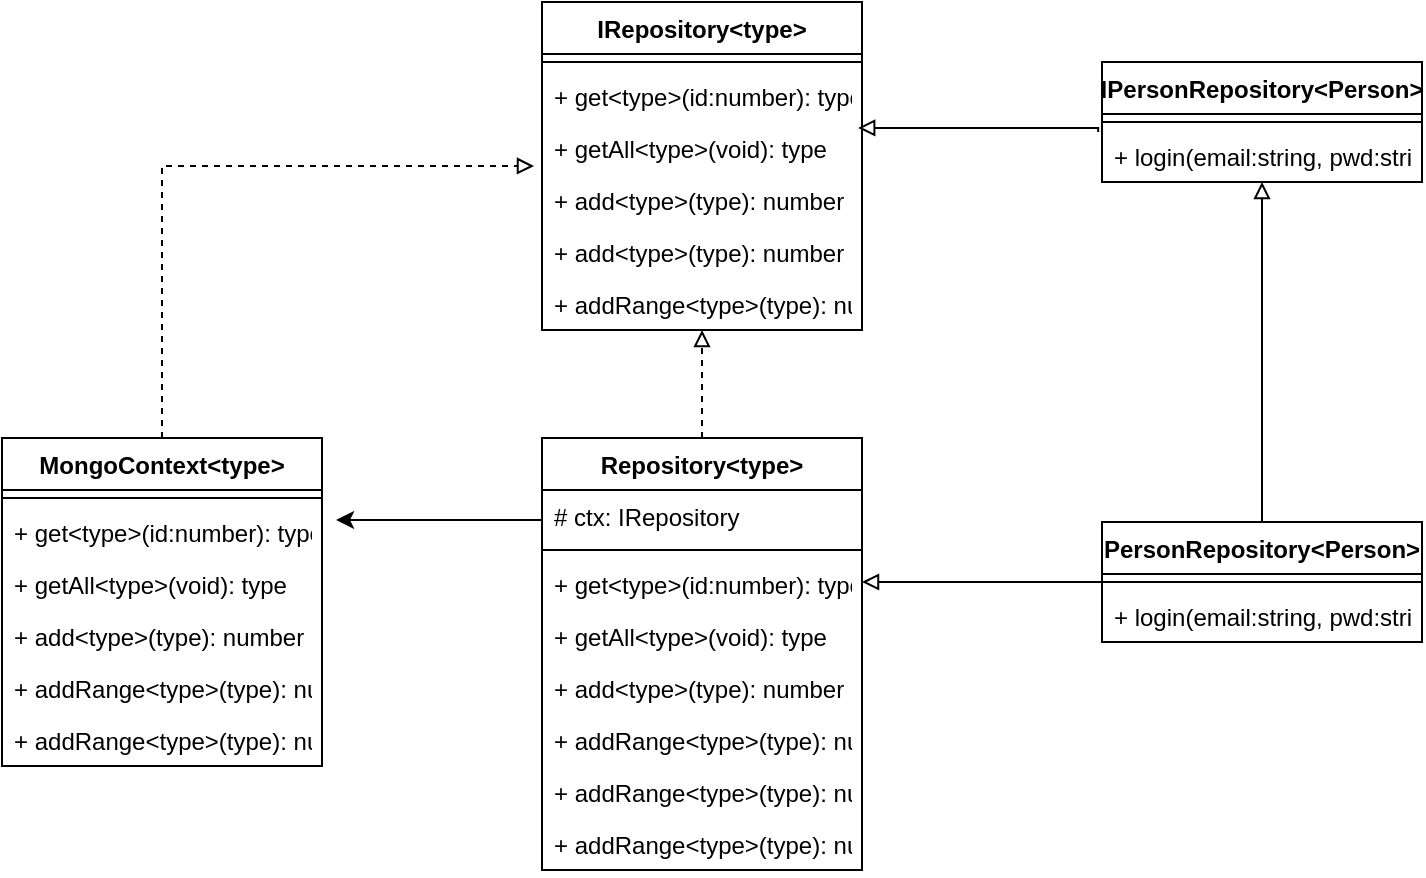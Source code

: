<mxfile version="13.4.5" type="device"><diagram id="_lnQ73ePrhb022sNxLmw" name="Page-1"><mxGraphModel dx="1912" dy="805" grid="1" gridSize="10" guides="1" tooltips="1" connect="1" arrows="1" fold="1" page="1" pageScale="1" pageWidth="827" pageHeight="1169" math="0" shadow="0"><root><mxCell id="0"/><mxCell id="1" parent="0"/><mxCell id="JUfL3HZpUuOIKR6wr4Bo-9" value="" style="edgeStyle=orthogonalEdgeStyle;rounded=0;orthogonalLoop=1;jettySize=auto;html=1;dashed=1;endArrow=block;endFill=0;" edge="1" parent="1" source="2" target="JUfL3HZpUuOIKR6wr4Bo-1"><mxGeometry relative="1" as="geometry"/></mxCell><mxCell id="JUfL3HZpUuOIKR6wr4Bo-1" value="IRepository&lt;type&gt;" style="swimlane;fontStyle=1;align=center;verticalAlign=top;childLayout=stackLayout;horizontal=1;startSize=26;horizontalStack=0;resizeParent=1;resizeParentMax=0;resizeLast=0;collapsible=1;marginBottom=0;" vertex="1" parent="1"><mxGeometry x="120" y="140" width="160" height="164" as="geometry"/></mxCell><mxCell id="JUfL3HZpUuOIKR6wr4Bo-3" value="" style="line;strokeWidth=1;fillColor=none;align=left;verticalAlign=middle;spacingTop=-1;spacingLeft=3;spacingRight=3;rotatable=0;labelPosition=right;points=[];portConstraint=eastwest;" vertex="1" parent="JUfL3HZpUuOIKR6wr4Bo-1"><mxGeometry y="26" width="160" height="8" as="geometry"/></mxCell><mxCell id="JUfL3HZpUuOIKR6wr4Bo-4" value="+ get&lt;type&gt;(id:number): type" style="text;strokeColor=none;fillColor=none;align=left;verticalAlign=top;spacingLeft=4;spacingRight=4;overflow=hidden;rotatable=0;points=[[0,0.5],[1,0.5]];portConstraint=eastwest;" vertex="1" parent="JUfL3HZpUuOIKR6wr4Bo-1"><mxGeometry y="34" width="160" height="26" as="geometry"/></mxCell><mxCell id="JUfL3HZpUuOIKR6wr4Bo-6" value="+ getAll&lt;type&gt;(void): type" style="text;strokeColor=none;fillColor=none;align=left;verticalAlign=top;spacingLeft=4;spacingRight=4;overflow=hidden;rotatable=0;points=[[0,0.5],[1,0.5]];portConstraint=eastwest;" vertex="1" parent="JUfL3HZpUuOIKR6wr4Bo-1"><mxGeometry y="60" width="160" height="26" as="geometry"/></mxCell><mxCell id="JUfL3HZpUuOIKR6wr4Bo-25" value="+ add&lt;type&gt;(type): number" style="text;strokeColor=none;fillColor=none;align=left;verticalAlign=top;spacingLeft=4;spacingRight=4;overflow=hidden;rotatable=0;points=[[0,0.5],[1,0.5]];portConstraint=eastwest;" vertex="1" parent="JUfL3HZpUuOIKR6wr4Bo-1"><mxGeometry y="86" width="160" height="26" as="geometry"/></mxCell><mxCell id="JUfL3HZpUuOIKR6wr4Bo-7" value="+ add&lt;type&gt;(type): number" style="text;strokeColor=none;fillColor=none;align=left;verticalAlign=top;spacingLeft=4;spacingRight=4;overflow=hidden;rotatable=0;points=[[0,0.5],[1,0.5]];portConstraint=eastwest;" vertex="1" parent="JUfL3HZpUuOIKR6wr4Bo-1"><mxGeometry y="112" width="160" height="26" as="geometry"/></mxCell><mxCell id="JUfL3HZpUuOIKR6wr4Bo-8" value="+ addRange&lt;type&gt;(type): number" style="text;strokeColor=none;fillColor=none;align=left;verticalAlign=top;spacingLeft=4;spacingRight=4;overflow=hidden;rotatable=0;points=[[0,0.5],[1,0.5]];portConstraint=eastwest;" vertex="1" parent="JUfL3HZpUuOIKR6wr4Bo-1"><mxGeometry y="138" width="160" height="26" as="geometry"/></mxCell><mxCell id="2" value="Repository&lt;type&gt;" style="swimlane;fontStyle=1;align=center;verticalAlign=top;childLayout=stackLayout;horizontal=1;startSize=26;horizontalStack=0;resizeParent=1;resizeParentMax=0;resizeLast=0;collapsible=1;marginBottom=0;" vertex="1" parent="1"><mxGeometry x="120" y="358" width="160" height="216" as="geometry"/></mxCell><mxCell id="JUfL3HZpUuOIKR6wr4Bo-29" value="# ctx: IRepository" style="text;strokeColor=none;fillColor=none;align=left;verticalAlign=top;spacingLeft=4;spacingRight=4;overflow=hidden;rotatable=0;points=[[0,0.5],[1,0.5]];portConstraint=eastwest;" vertex="1" parent="2"><mxGeometry y="26" width="160" height="26" as="geometry"/></mxCell><mxCell id="3" value="" style="line;strokeWidth=1;fillColor=none;align=left;verticalAlign=middle;spacingTop=-1;spacingLeft=3;spacingRight=3;rotatable=0;labelPosition=right;points=[];portConstraint=eastwest;" vertex="1" parent="2"><mxGeometry y="52" width="160" height="8" as="geometry"/></mxCell><mxCell id="4" value="+ get&lt;type&gt;(id:number): type" style="text;strokeColor=none;fillColor=none;align=left;verticalAlign=top;spacingLeft=4;spacingRight=4;overflow=hidden;rotatable=0;points=[[0,0.5],[1,0.5]];portConstraint=eastwest;" vertex="1" parent="2"><mxGeometry y="60" width="160" height="26" as="geometry"/></mxCell><mxCell id="5" value="+ getAll&lt;type&gt;(void): type" style="text;strokeColor=none;fillColor=none;align=left;verticalAlign=top;spacingLeft=4;spacingRight=4;overflow=hidden;rotatable=0;points=[[0,0.5],[1,0.5]];portConstraint=eastwest;" vertex="1" parent="2"><mxGeometry y="86" width="160" height="26" as="geometry"/></mxCell><mxCell id="6" value="+ add&lt;type&gt;(type): number" style="text;strokeColor=none;fillColor=none;align=left;verticalAlign=top;spacingLeft=4;spacingRight=4;overflow=hidden;rotatable=0;points=[[0,0.5],[1,0.5]];portConstraint=eastwest;" vertex="1" parent="2"><mxGeometry y="112" width="160" height="26" as="geometry"/></mxCell><mxCell id="7" value="+ addRange&lt;type&gt;(type): number" style="text;strokeColor=none;fillColor=none;align=left;verticalAlign=top;spacingLeft=4;spacingRight=4;overflow=hidden;rotatable=0;points=[[0,0.5],[1,0.5]];portConstraint=eastwest;" vertex="1" parent="2"><mxGeometry y="138" width="160" height="26" as="geometry"/></mxCell><mxCell id="JUfL3HZpUuOIKR6wr4Bo-10" value="+ addRange&lt;type&gt;(type): number" style="text;strokeColor=none;fillColor=none;align=left;verticalAlign=top;spacingLeft=4;spacingRight=4;overflow=hidden;rotatable=0;points=[[0,0.5],[1,0.5]];portConstraint=eastwest;" vertex="1" parent="2"><mxGeometry y="164" width="160" height="26" as="geometry"/></mxCell><mxCell id="JUfL3HZpUuOIKR6wr4Bo-26" value="+ addRange&lt;type&gt;(type): number" style="text;strokeColor=none;fillColor=none;align=left;verticalAlign=top;spacingLeft=4;spacingRight=4;overflow=hidden;rotatable=0;points=[[0,0.5],[1,0.5]];portConstraint=eastwest;" vertex="1" parent="2"><mxGeometry y="190" width="160" height="26" as="geometry"/></mxCell><mxCell id="JUfL3HZpUuOIKR6wr4Bo-27" style="edgeStyle=orthogonalEdgeStyle;rounded=0;orthogonalLoop=1;jettySize=auto;html=1;exitX=0.5;exitY=0;exitDx=0;exitDy=0;entryX=-0.025;entryY=0.846;entryDx=0;entryDy=0;entryPerimeter=0;dashed=1;endArrow=block;endFill=0;" edge="1" parent="1" source="JUfL3HZpUuOIKR6wr4Bo-18" target="JUfL3HZpUuOIKR6wr4Bo-6"><mxGeometry relative="1" as="geometry"/></mxCell><mxCell id="JUfL3HZpUuOIKR6wr4Bo-18" value="MongoContext&lt;type&gt;" style="swimlane;fontStyle=1;align=center;verticalAlign=top;childLayout=stackLayout;horizontal=1;startSize=26;horizontalStack=0;resizeParent=1;resizeParentMax=0;resizeLast=0;collapsible=1;marginBottom=0;" vertex="1" parent="1"><mxGeometry x="-150" y="358" width="160" height="164" as="geometry"/></mxCell><mxCell id="JUfL3HZpUuOIKR6wr4Bo-19" value="" style="line;strokeWidth=1;fillColor=none;align=left;verticalAlign=middle;spacingTop=-1;spacingLeft=3;spacingRight=3;rotatable=0;labelPosition=right;points=[];portConstraint=eastwest;" vertex="1" parent="JUfL3HZpUuOIKR6wr4Bo-18"><mxGeometry y="26" width="160" height="8" as="geometry"/></mxCell><mxCell id="JUfL3HZpUuOIKR6wr4Bo-20" value="+ get&lt;type&gt;(id:number): type" style="text;strokeColor=none;fillColor=none;align=left;verticalAlign=top;spacingLeft=4;spacingRight=4;overflow=hidden;rotatable=0;points=[[0,0.5],[1,0.5]];portConstraint=eastwest;" vertex="1" parent="JUfL3HZpUuOIKR6wr4Bo-18"><mxGeometry y="34" width="160" height="26" as="geometry"/></mxCell><mxCell id="JUfL3HZpUuOIKR6wr4Bo-21" value="+ getAll&lt;type&gt;(void): type" style="text;strokeColor=none;fillColor=none;align=left;verticalAlign=top;spacingLeft=4;spacingRight=4;overflow=hidden;rotatable=0;points=[[0,0.5],[1,0.5]];portConstraint=eastwest;" vertex="1" parent="JUfL3HZpUuOIKR6wr4Bo-18"><mxGeometry y="60" width="160" height="26" as="geometry"/></mxCell><mxCell id="JUfL3HZpUuOIKR6wr4Bo-22" value="+ add&lt;type&gt;(type): number" style="text;strokeColor=none;fillColor=none;align=left;verticalAlign=top;spacingLeft=4;spacingRight=4;overflow=hidden;rotatable=0;points=[[0,0.5],[1,0.5]];portConstraint=eastwest;" vertex="1" parent="JUfL3HZpUuOIKR6wr4Bo-18"><mxGeometry y="86" width="160" height="26" as="geometry"/></mxCell><mxCell id="JUfL3HZpUuOIKR6wr4Bo-23" value="+ addRange&lt;type&gt;(type): number" style="text;strokeColor=none;fillColor=none;align=left;verticalAlign=top;spacingLeft=4;spacingRight=4;overflow=hidden;rotatable=0;points=[[0,0.5],[1,0.5]];portConstraint=eastwest;" vertex="1" parent="JUfL3HZpUuOIKR6wr4Bo-18"><mxGeometry y="112" width="160" height="26" as="geometry"/></mxCell><mxCell id="JUfL3HZpUuOIKR6wr4Bo-24" value="+ addRange&lt;type&gt;(type): number" style="text;strokeColor=none;fillColor=none;align=left;verticalAlign=top;spacingLeft=4;spacingRight=4;overflow=hidden;rotatable=0;points=[[0,0.5],[1,0.5]];portConstraint=eastwest;" vertex="1" parent="JUfL3HZpUuOIKR6wr4Bo-18"><mxGeometry y="138" width="160" height="26" as="geometry"/></mxCell><mxCell id="JUfL3HZpUuOIKR6wr4Bo-28" value="" style="endArrow=classic;html=1;entryX=1.044;entryY=0.269;entryDx=0;entryDy=0;entryPerimeter=0;" edge="1" parent="1" target="JUfL3HZpUuOIKR6wr4Bo-20"><mxGeometry width="50" height="50" relative="1" as="geometry"><mxPoint x="120" y="399" as="sourcePoint"/><mxPoint x="310" y="350" as="targetPoint"/></mxGeometry></mxCell><mxCell id="JUfL3HZpUuOIKR6wr4Bo-36" value="" style="edgeStyle=orthogonalEdgeStyle;rounded=0;orthogonalLoop=1;jettySize=auto;html=1;endArrow=block;endFill=0;entryX=0.988;entryY=0.115;entryDx=0;entryDy=0;entryPerimeter=0;exitX=-0.012;exitY=0.192;exitDx=0;exitDy=0;exitPerimeter=0;" edge="1" parent="1" target="JUfL3HZpUuOIKR6wr4Bo-6"><mxGeometry relative="1" as="geometry"><mxPoint x="398.08" y="204.992" as="sourcePoint"/><mxPoint x="280" y="213" as="targetPoint"/><Array as="points"><mxPoint x="398" y="203"/></Array></mxGeometry></mxCell><mxCell id="JUfL3HZpUuOIKR6wr4Bo-41" value="" style="edgeStyle=orthogonalEdgeStyle;rounded=0;orthogonalLoop=1;jettySize=auto;html=1;endArrow=block;endFill=0;" edge="1" parent="1" source="JUfL3HZpUuOIKR6wr4Bo-38" target="JUfL3HZpUuOIKR6wr4Bo-12"><mxGeometry relative="1" as="geometry"/></mxCell><mxCell id="JUfL3HZpUuOIKR6wr4Bo-12" value="IPersonRepository&lt;Person&gt;" style="swimlane;fontStyle=1;align=center;verticalAlign=top;childLayout=stackLayout;horizontal=1;startSize=26;horizontalStack=0;resizeParent=1;resizeParentMax=0;resizeLast=0;collapsible=1;marginBottom=0;" vertex="1" parent="1"><mxGeometry x="400" y="170" width="160" height="60" as="geometry"/></mxCell><mxCell id="JUfL3HZpUuOIKR6wr4Bo-13" value="" style="line;strokeWidth=1;fillColor=none;align=left;verticalAlign=middle;spacingTop=-1;spacingLeft=3;spacingRight=3;rotatable=0;labelPosition=right;points=[];portConstraint=eastwest;" vertex="1" parent="JUfL3HZpUuOIKR6wr4Bo-12"><mxGeometry y="26" width="160" height="8" as="geometry"/></mxCell><mxCell id="JUfL3HZpUuOIKR6wr4Bo-14" value="+ login(email:string, pwd:string): Person" style="text;strokeColor=none;fillColor=none;align=left;verticalAlign=top;spacingLeft=4;spacingRight=4;overflow=hidden;rotatable=0;points=[[0,0.5],[1,0.5]];portConstraint=eastwest;" vertex="1" parent="JUfL3HZpUuOIKR6wr4Bo-12"><mxGeometry y="34" width="160" height="26" as="geometry"/></mxCell><mxCell id="JUfL3HZpUuOIKR6wr4Bo-43" style="edgeStyle=orthogonalEdgeStyle;rounded=0;orthogonalLoop=1;jettySize=auto;html=1;exitX=0;exitY=0.5;exitDx=0;exitDy=0;endArrow=block;endFill=0;" edge="1" parent="1" source="JUfL3HZpUuOIKR6wr4Bo-38"><mxGeometry relative="1" as="geometry"><mxPoint x="280" y="430" as="targetPoint"/></mxGeometry></mxCell><mxCell id="JUfL3HZpUuOIKR6wr4Bo-38" value="PersonRepository&lt;Person&gt;" style="swimlane;fontStyle=1;align=center;verticalAlign=top;childLayout=stackLayout;horizontal=1;startSize=26;horizontalStack=0;resizeParent=1;resizeParentMax=0;resizeLast=0;collapsible=1;marginBottom=0;" vertex="1" parent="1"><mxGeometry x="400" y="400" width="160" height="60" as="geometry"/></mxCell><mxCell id="JUfL3HZpUuOIKR6wr4Bo-39" value="" style="line;strokeWidth=1;fillColor=none;align=left;verticalAlign=middle;spacingTop=-1;spacingLeft=3;spacingRight=3;rotatable=0;labelPosition=right;points=[];portConstraint=eastwest;" vertex="1" parent="JUfL3HZpUuOIKR6wr4Bo-38"><mxGeometry y="26" width="160" height="8" as="geometry"/></mxCell><mxCell id="JUfL3HZpUuOIKR6wr4Bo-40" value="+ login(email:string, pwd:string): Person" style="text;strokeColor=none;fillColor=none;align=left;verticalAlign=top;spacingLeft=4;spacingRight=4;overflow=hidden;rotatable=0;points=[[0,0.5],[1,0.5]];portConstraint=eastwest;" vertex="1" parent="JUfL3HZpUuOIKR6wr4Bo-38"><mxGeometry y="34" width="160" height="26" as="geometry"/></mxCell></root></mxGraphModel></diagram></mxfile>